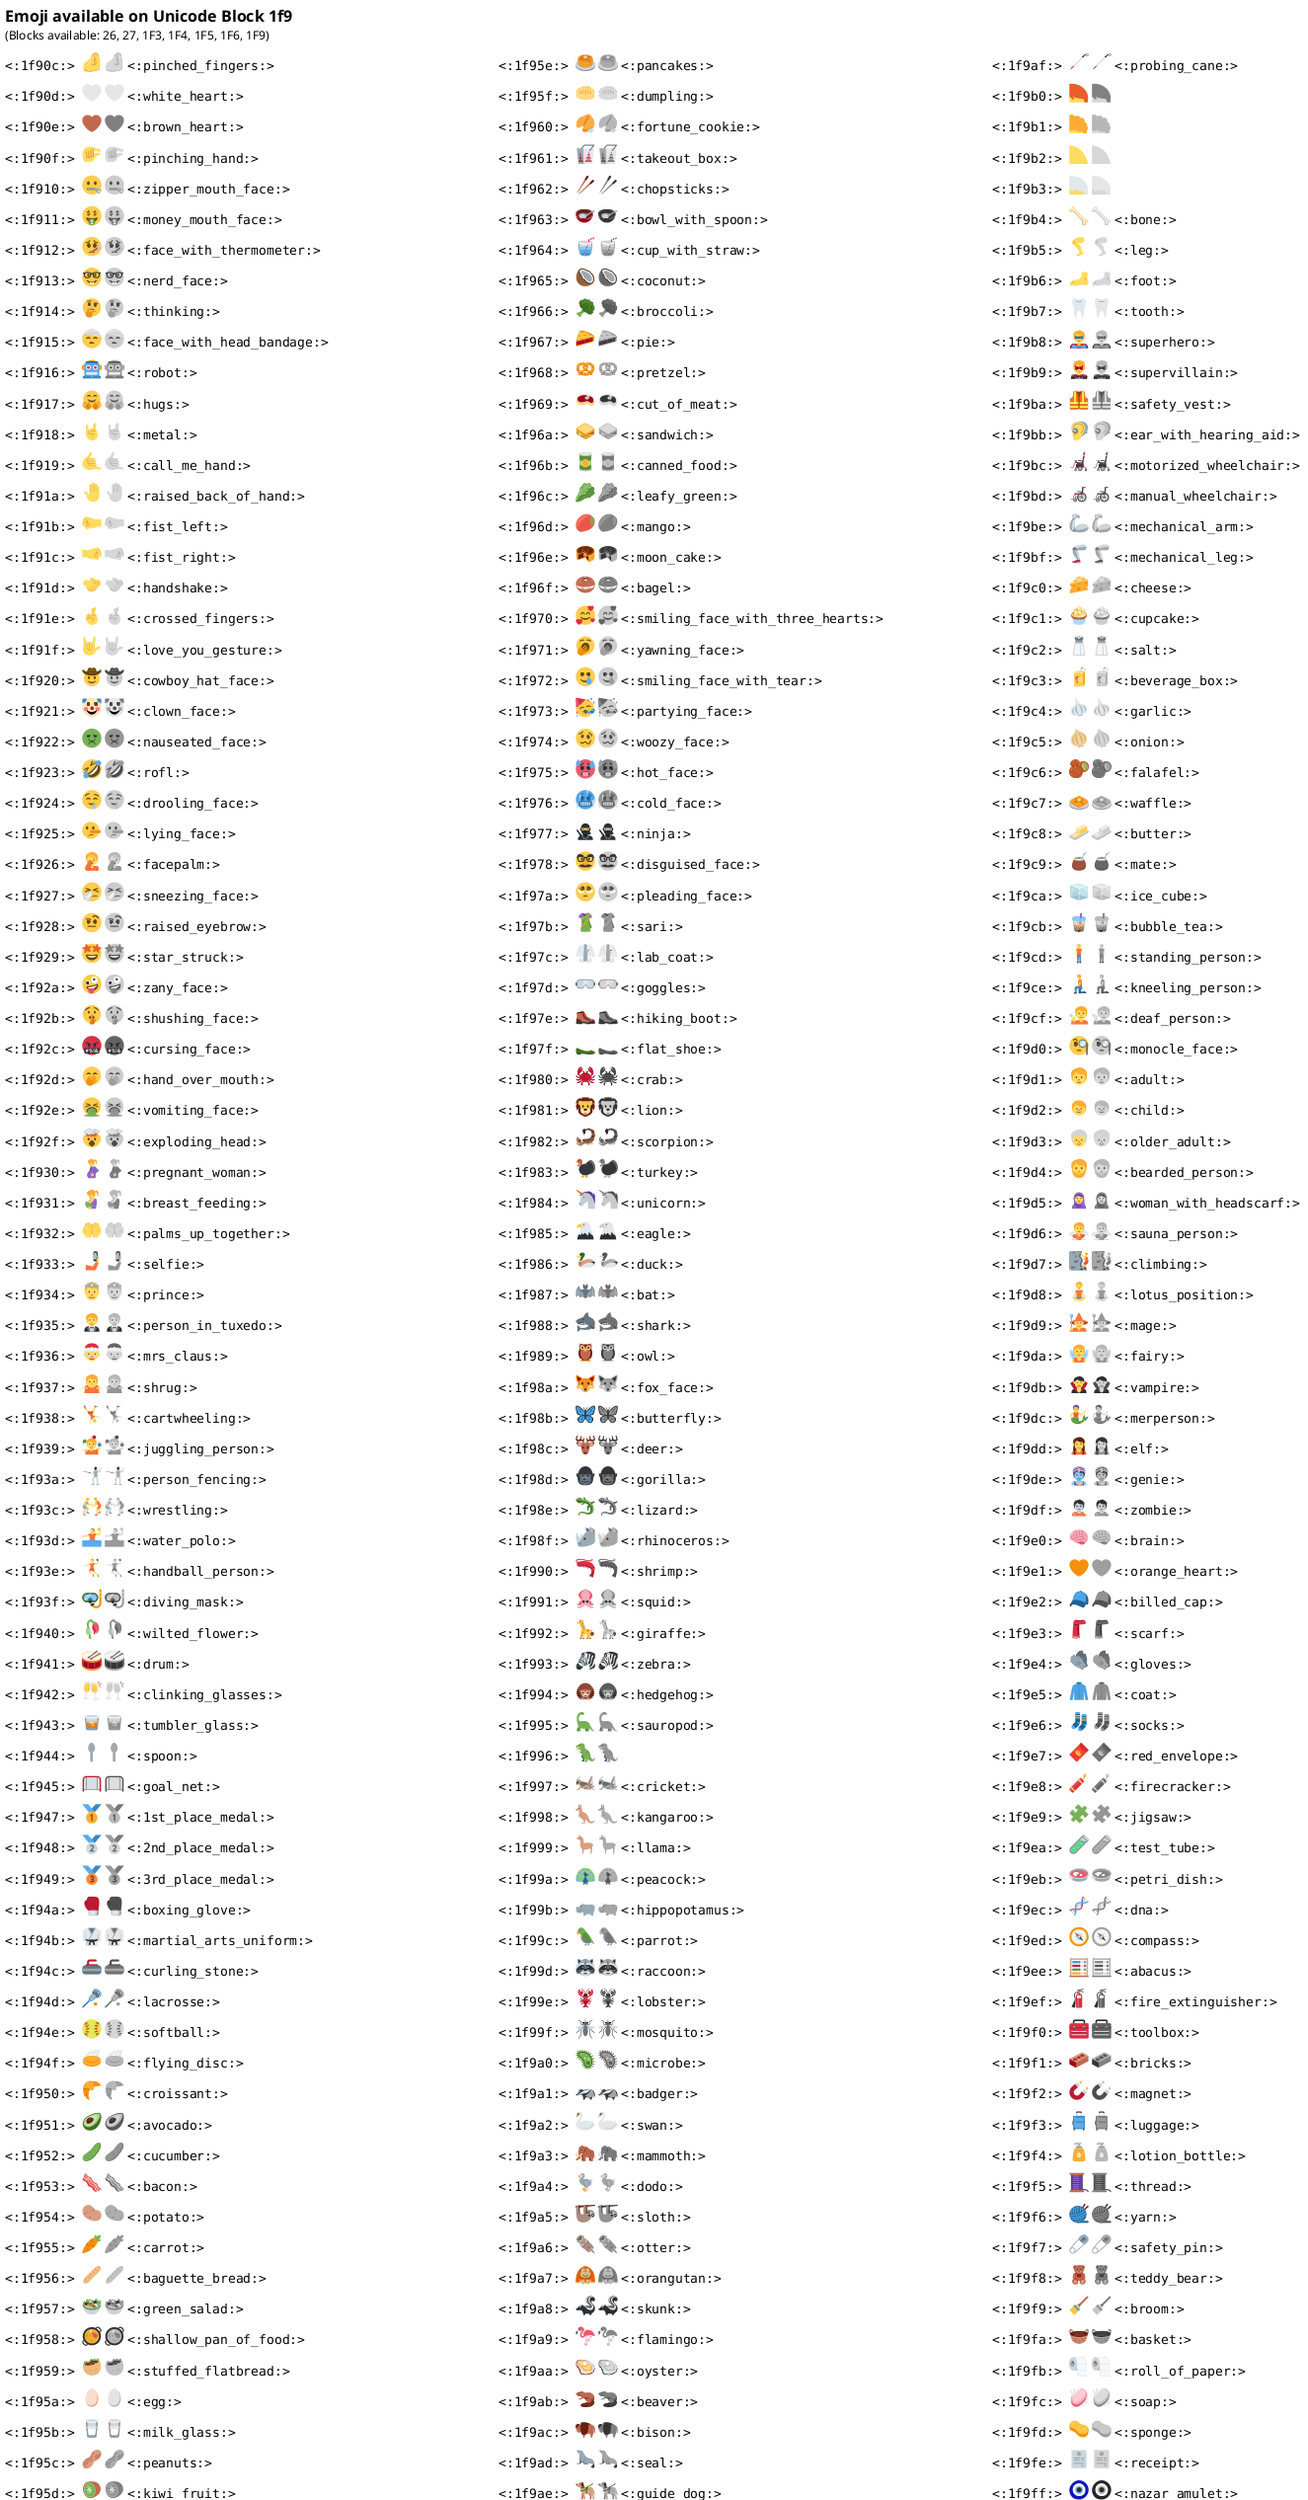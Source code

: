 {
  "sha1": "gap6d1c6b8mvzk0awe38bo7ne1967ob",
  "insertion": {
    "when": "2024-06-01T09:03:07.508Z",
    "user": "plantuml@gmail.com"
  }
}
@startuml
emoji 1f9
@enduml

